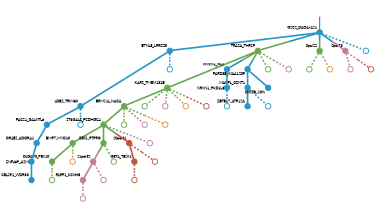 strict digraph  {
graph[splines=false]; nodesep=0.7; rankdir=TB; ranksep=0.6; forcelabels=true; dpi=600; size=2.5;
0 [color="#2496c8ff", fillcolor="#2496c8ff", fixedsize=true, fontname=Lato, fontsize="12pt", height="0.25", label="", penwidth=3, shape=circle, style=filled, xlabel="GSC2_DAOA-AS1"];
4 [color="#2496c8ff", fillcolor="#2496c8ff", fixedsize=true, fontname=Lato, fontsize="12pt", height="0.25", label="", penwidth=3, shape=circle, style=filled, xlabel=BTNL8_LRRC25];
14 [color="#6aa84fff", fillcolor="#6aa84fff", fixedsize=true, fontname=Lato, fontsize="12pt", height="0.25", label="", penwidth=3, shape=circle, style=filled, xlabel=TRA2A_THRSP];
22 [color="#6aa84fff", fillcolor="#6aa84fff", fixedsize=true, fontname=Lato, fontsize="12pt", height="0.25", label="", penwidth=3, shape=circle, style=filled, xlabel="0pol22"];
23 [color="#c27ba0ff", fillcolor="#c27ba0ff", fixedsize=true, fontname=Lato, fontsize="12pt", height="0.25", label="", penwidth=3, shape=circle, style=filled, xlabel="0pol23"];
47 [color="#2496c8ff", fillcolor="#2496c8ff", fixedsize=true, fontname=Lato, fontsize="12pt", height="0.25", label="", penwidth=3, shape=circle, style=solid, xlabel=""];
1 [color="#2496c8ff", fillcolor="#2496c8ff", fixedsize=true, fontname=Lato, fontsize="12pt", height="0.25", label="", penwidth=3, shape=circle, style=filled, xlabel=LDB2_TRIM60];
17 [color="#2496c8ff", fillcolor="#2496c8ff", fixedsize=true, fontname=Lato, fontsize="12pt", height="0.25", label="", penwidth=3, shape=circle, style=filled, xlabel=PACS1_GALNTL6];
48 [color="#2496c8ff", fillcolor="#2496c8ff", fixedsize=true, fontname=Lato, fontsize="12pt", height="0.25", label="", penwidth=3, shape=circle, style=solid, xlabel=""];
2 [color="#6aa84fff", fillcolor="#6aa84fff", fixedsize=true, fontname=Lato, fontsize="12pt", height="0.25", label="", penwidth=3, shape=circle, style=filled, xlabel=KARS_TMEM151B];
6 [color="#6aa84fff", fillcolor="#6aa84fff", fixedsize=true, fontname=Lato, fontsize="12pt", height="0.25", label="", penwidth=3, shape=circle, style=filled, xlabel=BRMS1L_NACA];
27 [color="#6aa84fff", fillcolor="#6aa84fff", fixedsize=true, fontname=Lato, fontsize="12pt", height="0.25", label="", penwidth=3, shape=circle, style=solid, xlabel=""];
33 [color="#c27ba0ff", fillcolor="#c27ba0ff", fixedsize=true, fontname=Lato, fontsize="12pt", height="0.25", label="", penwidth=3, shape=circle, style=solid, xlabel=""];
40 [color="#e69138ff", fillcolor="#e69138ff", fixedsize=true, fontname=Lato, fontsize="12pt", height="0.25", label="", penwidth=3, shape=circle, style=solid, xlabel=""];
44 [color="#be5742ff", fillcolor="#be5742ff", fixedsize=true, fontname=Lato, fontsize="12pt", height="0.25", label="", penwidth=3, shape=circle, style=solid, xlabel=""];
3 [color="#2496c8ff", fillcolor="#2496c8ff", fixedsize=true, fontname=Lato, fontsize="12pt", height="0.25", label="", penwidth=3, shape=circle, style=filled, xlabel=MACF1_CCNT1];
12 [color="#2496c8ff", fillcolor="#2496c8ff", fixedsize=true, fontname=Lato, fontsize="12pt", height="0.25", label="", penwidth=3, shape=circle, style=filled, xlabel=ZBTB17_ATP12A];
49 [color="#2496c8ff", fillcolor="#2496c8ff", fixedsize=true, fontname=Lato, fontsize="12pt", height="0.25", label="", penwidth=3, shape=circle, style=solid, xlabel=""];
50 [color="#2496c8ff", fillcolor="#2496c8ff", fixedsize=true, fontname=Lato, fontsize="12pt", height="0.25", label="", penwidth=3, shape=circle, style=solid, xlabel=""];
5 [color="#2496c8ff", fillcolor="#2496c8ff", fixedsize=true, fontname=Lato, fontsize="12pt", height="0.25", label="", penwidth=3, shape=circle, style=filled, xlabel=HVCN1_HLX];
10 [color="#2496c8ff", fillcolor="#2496c8ff", fixedsize=true, fontname=Lato, fontsize="12pt", height="0.25", label="", penwidth=3, shape=circle, style=filled, xlabel=NRXN1_PKD1L3];
20 [color="#6aa84fff", fillcolor="#6aa84fff", fixedsize=true, fontname=Lato, fontsize="12pt", height="0.25", label="", penwidth=3, shape=circle, style=filled, xlabel=ST6GAL2_PCDHGC4];
28 [color="#6aa84fff", fillcolor="#6aa84fff", fixedsize=true, fontname=Lato, fontsize="12pt", height="0.25", label="", penwidth=3, shape=circle, style=solid, xlabel=""];
34 [color="#c27ba0ff", fillcolor="#c27ba0ff", fixedsize=true, fontname=Lato, fontsize="12pt", height="0.25", label="", penwidth=3, shape=circle, style=solid, xlabel=""];
41 [color="#e69138ff", fillcolor="#e69138ff", fixedsize=true, fontname=Lato, fontsize="12pt", height="0.25", label="", penwidth=3, shape=circle, style=solid, xlabel=""];
8 [color="#2496c8ff", fillcolor="#2496c8ff", fixedsize=true, fontname=Lato, fontsize="12pt", height="0.25", label="", penwidth=3, shape=circle, style=filled, xlabel=PARD3B_KIAA1239];
7 [color="#2496c8ff", fillcolor="#2496c8ff", fixedsize=true, fontname=Lato, fontsize="12pt", height="0.25", label="", penwidth=3, shape=circle, style=filled, xlabel=CHST8_SON];
51 [color="#2496c8ff", fillcolor="#2496c8ff", fixedsize=true, fontname=Lato, fontsize="12pt", height="0.25", label="", penwidth=3, shape=circle, style=solid, xlabel=""];
11 [color="#6aa84fff", fillcolor="#6aa84fff", fixedsize=true, fontname=Lato, fontsize="12pt", height="0.25", label="", penwidth=3, shape=circle, style=filled, xlabel=DLGAP3_PEX10];
29 [color="#6aa84fff", fillcolor="#6aa84fff", fixedsize=true, fontname=Lato, fontsize="12pt", height="0.25", label="", penwidth=3, shape=circle, style=solid, xlabel=""];
13 [color="#be5742ff", fillcolor="#be5742ff", fixedsize=true, fontname=Lato, fontsize="12pt", height="0.25", label="", penwidth=3, shape=circle, style=filled, xlabel=GET4_TESK1];
45 [color="#be5742ff", fillcolor="#be5742ff", fixedsize=true, fontname=Lato, fontsize="12pt", height="0.25", label="", penwidth=3, shape=circle, style=solid, xlabel=""];
30 [color="#6aa84fff", fillcolor="#6aa84fff", fixedsize=true, fontname=Lato, fontsize="12pt", height="0.25", label="", penwidth=3, shape=circle, style=solid, xlabel=""];
35 [color="#c27ba0ff", fillcolor="#c27ba0ff", fixedsize=true, fontname=Lato, fontsize="12pt", height="0.25", label="", penwidth=3, shape=circle, style=solid, xlabel=""];
15 [color="#2496c8ff", fillcolor="#2496c8ff", fixedsize=true, fontname=Lato, fontsize="12pt", height="0.25", label="", penwidth=3, shape=circle, style=filled, xlabel=ZNF469_A2M];
9 [color="#2496c8ff", fillcolor="#2496c8ff", fixedsize=true, fontname=Lato, fontsize="12pt", height="0.25", label="", penwidth=3, shape=circle, style=filled, xlabel=CELSR1_WDR33];
16 [color="#6aa84fff", fillcolor="#6aa84fff", fixedsize=true, fontname=Lato, fontsize="12pt", height="0.25", label="", penwidth=3, shape=circle, style=filled, xlabel=BMP7_MYO10];
42 [color="#e69138ff", fillcolor="#e69138ff", fixedsize=true, fontname=Lato, fontsize="12pt", height="0.25", label="", penwidth=3, shape=circle, style=solid, xlabel=""];
18 [color="#2496c8ff", fillcolor="#2496c8ff", fixedsize=true, fontname=Lato, fontsize="12pt", height="0.25", label="", penwidth=3, shape=circle, style=filled, xlabel=OR4E2_ADORA1];
19 [color="#c27ba0ff", fillcolor="#c27ba0ff", fixedsize=true, fontname=Lato, fontsize="12pt", height="0.25", label="", penwidth=3, shape=circle, style=filled, xlabel=FARP1_KCNH8];
36 [color="#c27ba0ff", fillcolor="#c27ba0ff", fixedsize=true, fontname=Lato, fontsize="12pt", height="0.25", label="", penwidth=3, shape=circle, style=solid, xlabel=""];
21 [color="#6aa84fff", fillcolor="#6aa84fff", fixedsize=true, fontname=Lato, fontsize="12pt", height="0.25", label="", penwidth=3, shape=circle, style=filled, xlabel=DDI1_PTPRG];
24 [color="#be5742ff", fillcolor="#be5742ff", fixedsize=true, fontname=Lato, fontsize="12pt", height="0.25", label="", penwidth=3, shape=circle, style=filled, xlabel="20pol31"];
37 [color="#c27ba0ff", fillcolor="#c27ba0ff", fixedsize=true, fontname=Lato, fontsize="12pt", height="0.25", label="", penwidth=3, shape=circle, style=solid, xlabel=""];
25 [color="#c27ba0ff", fillcolor="#c27ba0ff", fixedsize=true, fontname=Lato, fontsize="12pt", height="0.25", label="", penwidth=3, shape=circle, style=filled, xlabel="21pol32"];
31 [color="#6aa84fff", fillcolor="#6aa84fff", fixedsize=true, fontname=Lato, fontsize="12pt", height="0.25", label="", penwidth=3, shape=circle, style=solid, xlabel=""];
26 [color="#6aa84fff", fillcolor="#6aa84fff", fixedsize=true, fontname=Lato, fontsize="12pt", height="0.25", label="", penwidth=3, shape=circle, style=solid, xlabel=""];
39 [color="#e69138ff", fillcolor="#e69138ff", fixedsize=true, fontname=Lato, fontsize="12pt", height="0.25", label="", penwidth=3, shape=circle, style=solid, xlabel=""];
32 [color="#c27ba0ff", fillcolor="#c27ba0ff", fixedsize=true, fontname=Lato, fontsize="12pt", height="0.25", label="", penwidth=3, shape=circle, style=solid, xlabel=""];
43 [color="#be5742ff", fillcolor="#be5742ff", fixedsize=true, fontname=Lato, fontsize="12pt", height="0.25", label="", penwidth=3, shape=circle, style=solid, xlabel=""];
46 [color="#be5742ff", fillcolor="#be5742ff", fixedsize=true, fontname=Lato, fontsize="12pt", height="0.25", label="", penwidth=3, shape=circle, style=solid, xlabel=""];
38 [color="#c27ba0ff", fillcolor="#c27ba0ff", fixedsize=true, fontname=Lato, fontsize="12pt", height="0.25", label="", penwidth=3, shape=circle, style=solid, xlabel=""];
normal [label="", penwidth=3, style=invis, xlabel="GSC2_DAOA-AS1"];
0 -> 4  [arrowsize=0, color="#2496c8ff;0.5:#2496c8ff", minlen="1.627659559249878", penwidth="5.5", style=solid];
0 -> 14  [arrowsize=0, color="#2496c8ff;0.5:#6aa84fff", minlen="1.0957447290420532", penwidth="5.5", style=solid];
0 -> 22  [arrowsize=0, color="#2496c8ff;0.5:#6aa84fff", minlen="1.0265957117080688", penwidth="5.5", style=solid];
0 -> 23  [arrowsize=0, color="#2496c8ff;0.5:#c27ba0ff", minlen="1.0265957117080688", penwidth="5.5", style=solid];
0 -> 47  [arrowsize=0, color="#2496c8ff;0.5:#2496c8ff", minlen="1.0265957117080688", penwidth=5, style=dashed];
4 -> 1  [arrowsize=0, color="#2496c8ff;0.5:#2496c8ff", minlen="3.0", penwidth="5.5", style=solid];
4 -> 50  [arrowsize=0, color="#2496c8ff;0.5:#2496c8ff", minlen="1.0265957117080688", penwidth=5, style=dashed];
14 -> 2  [arrowsize=0, color="#6aa84fff;0.5:#6aa84fff", minlen="2.0", penwidth="5.5", style=solid];
14 -> 5  [arrowsize=0, color="#6aa84fff;0.5:#2496c8ff", minlen="1.6170213222503662", penwidth="5.5", style=solid];
14 -> 8  [arrowsize=0, color="#6aa84fff;0.5:#2496c8ff", minlen="1.2659574747085571", penwidth="5.5", style=solid];
14 -> 30  [arrowsize=0, color="#6aa84fff;0.5:#6aa84fff", minlen="1.0265957117080688", penwidth=5, style=dashed];
14 -> 35  [arrowsize=0, color="#6aa84fff;0.5:#c27ba0ff", minlen="1.0265957117080688", penwidth=5, style=dashed];
22 -> 26  [arrowsize=0, color="#6aa84fff;0.5:#6aa84fff", minlen="1.0265957117080688", penwidth=5, style=dashed];
22 -> 39  [arrowsize=0, color="#6aa84fff;0.5:#e69138ff", minlen="1.0265957117080688", penwidth=5, style=dashed];
23 -> 32  [arrowsize=0, color="#c27ba0ff;0.5:#c27ba0ff", minlen="1.0265957117080688", penwidth=5, style=dashed];
23 -> 43  [arrowsize=0, color="#c27ba0ff;0.5:#be5742ff", minlen="1.0265957117080688", penwidth=5, style=dashed];
1 -> 17  [arrowsize=0, color="#2496c8ff;0.5:#2496c8ff", minlen="1.0744681358337402", penwidth="5.5", style=solid];
1 -> 48  [arrowsize=0, color="#2496c8ff;0.5:#2496c8ff", minlen="1.0265957117080688", penwidth=5, style=dashed];
17 -> 18  [arrowsize=0, color="#2496c8ff;0.5:#2496c8ff", minlen="1.0744681358337402", penwidth="5.5", style=solid];
2 -> 6  [arrowsize=0, color="#6aa84fff;0.5:#6aa84fff", minlen="1.6170213222503662", penwidth="5.5", style=solid];
2 -> 27  [arrowsize=0, color="#6aa84fff;0.5:#6aa84fff", minlen="1.0265957117080688", penwidth=5, style=dashed];
2 -> 33  [arrowsize=0, color="#6aa84fff;0.5:#c27ba0ff", minlen="1.0265957117080688", penwidth=5, style=dashed];
2 -> 40  [arrowsize=0, color="#6aa84fff;0.5:#e69138ff", minlen="1.0265957117080688", penwidth=5, style=dashed];
2 -> 44  [arrowsize=0, color="#6aa84fff;0.5:#be5742ff", minlen="1.0265957117080688", penwidth=5, style=dashed];
6 -> 20  [arrowsize=0, color="#6aa84fff;0.5:#6aa84fff", minlen="1.063829779624939", penwidth="5.5", style=solid];
6 -> 28  [arrowsize=0, color="#6aa84fff;0.5:#6aa84fff", minlen="1.0265957117080688", penwidth=5, style=dashed];
6 -> 34  [arrowsize=0, color="#6aa84fff;0.5:#c27ba0ff", minlen="1.0265957117080688", penwidth=5, style=dashed];
6 -> 41  [arrowsize=0, color="#6aa84fff;0.5:#e69138ff", minlen="1.0265957117080688", penwidth=5, style=dashed];
3 -> 12  [arrowsize=0, color="#2496c8ff;0.5:#2496c8ff", minlen="1.0957447290420532", penwidth="5.5", style=solid];
3 -> 49  [arrowsize=0, color="#2496c8ff;0.5:#2496c8ff", minlen="1.0265957117080688", penwidth=5, style=dashed];
5 -> 10  [arrowsize=0, color="#2496c8ff;0.5:#2496c8ff", minlen="1.1808511018753052", penwidth="5.5", style=solid];
10 -> 51  [arrowsize=0, color="#2496c8ff;0.5:#2496c8ff", minlen="1.0265957117080688", penwidth=5, style=dashed];
20 -> 16  [arrowsize=0, color="#6aa84fff;0.5:#6aa84fff", minlen="1.085106372833252", penwidth="5.5", style=solid];
20 -> 21  [arrowsize=0, color="#6aa84fff;0.5:#6aa84fff", minlen="1.0531915426254272", penwidth="5.5", style=solid];
20 -> 24  [arrowsize=0, color="#6aa84fff;0.5:#be5742ff", minlen="1.0265957117080688", penwidth="5.5", style=solid];
20 -> 37  [arrowsize=0, color="#6aa84fff;0.5:#c27ba0ff", minlen="1.0265957117080688", penwidth=5, style=dashed];
8 -> 3  [arrowsize=0, color="#2496c8ff;0.5:#2496c8ff", minlen="1.7765958309173584", penwidth="5.5", style=solid];
8 -> 7  [arrowsize=0, color="#2496c8ff;0.5:#2496c8ff", minlen="1.3404254913330078", penwidth="5.5", style=solid];
11 -> 29  [arrowsize=0, color="#6aa84fff;0.5:#6aa84fff", minlen="1.0265957117080688", penwidth=5, style=dashed];
13 -> 45  [arrowsize=0, color="#be5742ff;0.5:#be5742ff", minlen="1.0265957117080688", penwidth=5, style=dashed];
15 -> 9  [arrowsize=0, color="#2496c8ff;0.5:#2496c8ff", minlen="1.2234042882919312", penwidth="5.5", style=solid];
16 -> 11  [arrowsize=0, color="#6aa84fff;0.5:#6aa84fff", minlen="1.1170213222503662", penwidth="5.5", style=solid];
16 -> 42  [arrowsize=0, color="#6aa84fff;0.5:#e69138ff", minlen="1.0265957117080688", penwidth=5, style=dashed];
18 -> 15  [arrowsize=0, color="#2496c8ff;0.5:#2496c8ff", minlen="1.085106372833252", penwidth="5.5", style=solid];
19 -> 36  [arrowsize=0, color="#c27ba0ff;0.5:#c27ba0ff", minlen="1.0265957117080688", penwidth=5, style=dashed];
21 -> 25  [arrowsize=0, color="#6aa84fff;0.5:#c27ba0ff", minlen="1.0265957117080688", penwidth="5.5", style=solid];
21 -> 31  [arrowsize=0, color="#6aa84fff;0.5:#6aa84fff", minlen="1.0265957117080688", penwidth=5, style=dashed];
24 -> 13  [arrowsize=0, color="#be5742ff;0.5:#be5742ff", minlen="1.0957447290420532", penwidth="5.5", style=solid];
24 -> 46  [arrowsize=0, color="#be5742ff;0.5:#be5742ff", minlen="1.0265957117080688", penwidth=5, style=dashed];
25 -> 19  [arrowsize=0, color="#c27ba0ff;0.5:#c27ba0ff", minlen="1.0744681358337402", penwidth="5.5", style=solid];
25 -> 38  [arrowsize=0, color="#c27ba0ff;0.5:#c27ba0ff", minlen="1.0265957117080688", penwidth=5, style=dashed];
normal -> 0  [arrowsize=0, color="#2496c8ff", label="", penwidth=4, style=solid];
}
